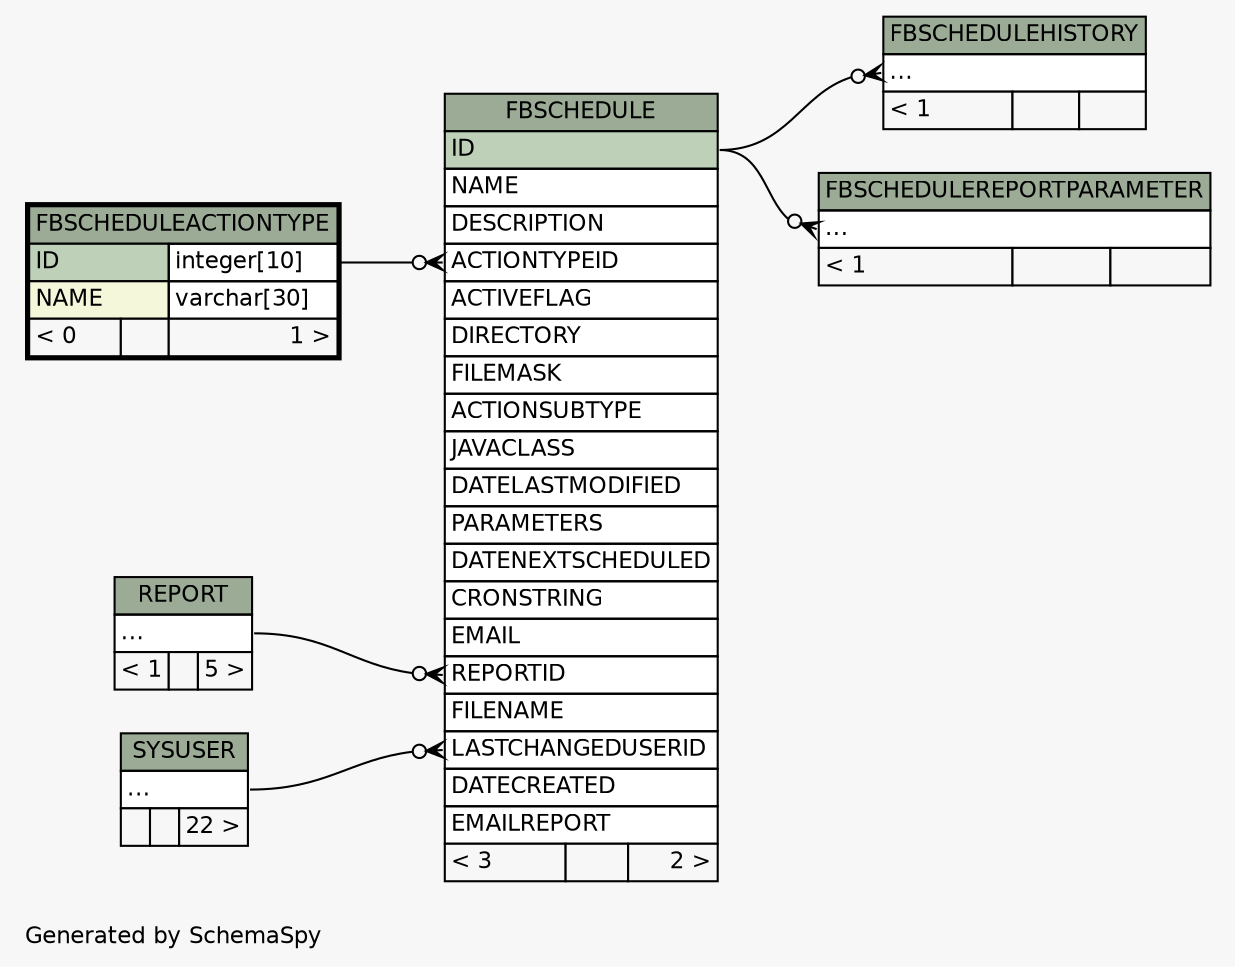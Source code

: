 // dot 2.26.3 on Linux 3.5.0-34-generic
// SchemaSpy rev 590
digraph "twoDegreesRelationshipsDiagram" {
  graph [
    rankdir="RL"
    bgcolor="#f7f7f7"
    label="\nGenerated by SchemaSpy"
    labeljust="l"
    nodesep="0.18"
    ranksep="0.46"
    fontname="Helvetica"
    fontsize="11"
  ];
  node [
    fontname="Helvetica"
    fontsize="11"
    shape="plaintext"
  ];
  edge [
    arrowsize="0.8"
  ];
  "FBSCHEDULE":"ACTIONTYPEID":w -> "FBSCHEDULEACTIONTYPE":"ID.type":e [arrowhead=none dir=back arrowtail=crowodot];
  "FBSCHEDULE":"LASTCHANGEDUSERID":w -> "SYSUSER":"elipses":e [arrowhead=none dir=back arrowtail=crowodot];
  "FBSCHEDULE":"REPORTID":w -> "REPORT":"elipses":e [arrowhead=none dir=back arrowtail=crowodot];
  "FBSCHEDULEHISTORY":"elipses":w -> "FBSCHEDULE":"ID":e [arrowhead=none dir=back arrowtail=crowodot];
  "FBSCHEDULEREPORTPARAMETER":"elipses":w -> "FBSCHEDULE":"ID":e [arrowhead=none dir=back arrowtail=crowodot];
  "FBSCHEDULE" [
    label=<
    <TABLE BORDER="0" CELLBORDER="1" CELLSPACING="0" BGCOLOR="#ffffff">
      <TR><TD COLSPAN="3" BGCOLOR="#9bab96" ALIGN="CENTER">FBSCHEDULE</TD></TR>
      <TR><TD PORT="ID" COLSPAN="3" BGCOLOR="#bed1b8" ALIGN="LEFT">ID</TD></TR>
      <TR><TD PORT="NAME" COLSPAN="3" ALIGN="LEFT">NAME</TD></TR>
      <TR><TD PORT="DESCRIPTION" COLSPAN="3" ALIGN="LEFT">DESCRIPTION</TD></TR>
      <TR><TD PORT="ACTIONTYPEID" COLSPAN="3" ALIGN="LEFT">ACTIONTYPEID</TD></TR>
      <TR><TD PORT="ACTIVEFLAG" COLSPAN="3" ALIGN="LEFT">ACTIVEFLAG</TD></TR>
      <TR><TD PORT="DIRECTORY" COLSPAN="3" ALIGN="LEFT">DIRECTORY</TD></TR>
      <TR><TD PORT="FILEMASK" COLSPAN="3" ALIGN="LEFT">FILEMASK</TD></TR>
      <TR><TD PORT="ACTIONSUBTYPE" COLSPAN="3" ALIGN="LEFT">ACTIONSUBTYPE</TD></TR>
      <TR><TD PORT="JAVACLASS" COLSPAN="3" ALIGN="LEFT">JAVACLASS</TD></TR>
      <TR><TD PORT="DATELASTMODIFIED" COLSPAN="3" ALIGN="LEFT">DATELASTMODIFIED</TD></TR>
      <TR><TD PORT="PARAMETERS" COLSPAN="3" ALIGN="LEFT">PARAMETERS</TD></TR>
      <TR><TD PORT="DATENEXTSCHEDULED" COLSPAN="3" ALIGN="LEFT">DATENEXTSCHEDULED</TD></TR>
      <TR><TD PORT="CRONSTRING" COLSPAN="3" ALIGN="LEFT">CRONSTRING</TD></TR>
      <TR><TD PORT="EMAIL" COLSPAN="3" ALIGN="LEFT">EMAIL</TD></TR>
      <TR><TD PORT="REPORTID" COLSPAN="3" ALIGN="LEFT">REPORTID</TD></TR>
      <TR><TD PORT="FILENAME" COLSPAN="3" ALIGN="LEFT">FILENAME</TD></TR>
      <TR><TD PORT="LASTCHANGEDUSERID" COLSPAN="3" ALIGN="LEFT">LASTCHANGEDUSERID</TD></TR>
      <TR><TD PORT="DATECREATED" COLSPAN="3" ALIGN="LEFT">DATECREATED</TD></TR>
      <TR><TD PORT="EMAILREPORT" COLSPAN="3" ALIGN="LEFT">EMAILREPORT</TD></TR>
      <TR><TD ALIGN="LEFT" BGCOLOR="#f7f7f7">&lt; 3</TD><TD ALIGN="RIGHT" BGCOLOR="#f7f7f7">  </TD><TD ALIGN="RIGHT" BGCOLOR="#f7f7f7">2 &gt;</TD></TR>
    </TABLE>>
    URL="FBSCHEDULE.html"
    tooltip="FBSCHEDULE"
  ];
  "FBSCHEDULEACTIONTYPE" [
    label=<
    <TABLE BORDER="2" CELLBORDER="1" CELLSPACING="0" BGCOLOR="#ffffff">
      <TR><TD COLSPAN="3" BGCOLOR="#9bab96" ALIGN="CENTER">FBSCHEDULEACTIONTYPE</TD></TR>
      <TR><TD PORT="ID" COLSPAN="2" BGCOLOR="#bed1b8" ALIGN="LEFT">ID</TD><TD PORT="ID.type" ALIGN="LEFT">integer[10]</TD></TR>
      <TR><TD PORT="NAME" COLSPAN="2" BGCOLOR="#f4f7da" ALIGN="LEFT">NAME</TD><TD PORT="NAME.type" ALIGN="LEFT">varchar[30]</TD></TR>
      <TR><TD ALIGN="LEFT" BGCOLOR="#f7f7f7">&lt; 0</TD><TD ALIGN="RIGHT" BGCOLOR="#f7f7f7">  </TD><TD ALIGN="RIGHT" BGCOLOR="#f7f7f7">1 &gt;</TD></TR>
    </TABLE>>
    URL="FBSCHEDULEACTIONTYPE.html"
    tooltip="FBSCHEDULEACTIONTYPE"
  ];
  "FBSCHEDULEHISTORY" [
    label=<
    <TABLE BORDER="0" CELLBORDER="1" CELLSPACING="0" BGCOLOR="#ffffff">
      <TR><TD COLSPAN="3" BGCOLOR="#9bab96" ALIGN="CENTER">FBSCHEDULEHISTORY</TD></TR>
      <TR><TD PORT="elipses" COLSPAN="3" ALIGN="LEFT">...</TD></TR>
      <TR><TD ALIGN="LEFT" BGCOLOR="#f7f7f7">&lt; 1</TD><TD ALIGN="RIGHT" BGCOLOR="#f7f7f7">  </TD><TD ALIGN="RIGHT" BGCOLOR="#f7f7f7">  </TD></TR>
    </TABLE>>
    URL="FBSCHEDULEHISTORY.html"
    tooltip="FBSCHEDULEHISTORY"
  ];
  "FBSCHEDULEREPORTPARAMETER" [
    label=<
    <TABLE BORDER="0" CELLBORDER="1" CELLSPACING="0" BGCOLOR="#ffffff">
      <TR><TD COLSPAN="3" BGCOLOR="#9bab96" ALIGN="CENTER">FBSCHEDULEREPORTPARAMETER</TD></TR>
      <TR><TD PORT="elipses" COLSPAN="3" ALIGN="LEFT">...</TD></TR>
      <TR><TD ALIGN="LEFT" BGCOLOR="#f7f7f7">&lt; 1</TD><TD ALIGN="RIGHT" BGCOLOR="#f7f7f7">  </TD><TD ALIGN="RIGHT" BGCOLOR="#f7f7f7">  </TD></TR>
    </TABLE>>
    URL="FBSCHEDULEREPORTPARAMETER.html"
    tooltip="FBSCHEDULEREPORTPARAMETER"
  ];
  "REPORT" [
    label=<
    <TABLE BORDER="0" CELLBORDER="1" CELLSPACING="0" BGCOLOR="#ffffff">
      <TR><TD COLSPAN="3" BGCOLOR="#9bab96" ALIGN="CENTER">REPORT</TD></TR>
      <TR><TD PORT="elipses" COLSPAN="3" ALIGN="LEFT">...</TD></TR>
      <TR><TD ALIGN="LEFT" BGCOLOR="#f7f7f7">&lt; 1</TD><TD ALIGN="RIGHT" BGCOLOR="#f7f7f7">  </TD><TD ALIGN="RIGHT" BGCOLOR="#f7f7f7">5 &gt;</TD></TR>
    </TABLE>>
    URL="REPORT.html"
    tooltip="REPORT"
  ];
  "SYSUSER" [
    label=<
    <TABLE BORDER="0" CELLBORDER="1" CELLSPACING="0" BGCOLOR="#ffffff">
      <TR><TD COLSPAN="3" BGCOLOR="#9bab96" ALIGN="CENTER">SYSUSER</TD></TR>
      <TR><TD PORT="elipses" COLSPAN="3" ALIGN="LEFT">...</TD></TR>
      <TR><TD ALIGN="LEFT" BGCOLOR="#f7f7f7">  </TD><TD ALIGN="RIGHT" BGCOLOR="#f7f7f7">  </TD><TD ALIGN="RIGHT" BGCOLOR="#f7f7f7">22 &gt;</TD></TR>
    </TABLE>>
    URL="SYSUSER.html"
    tooltip="SYSUSER"
  ];
}
